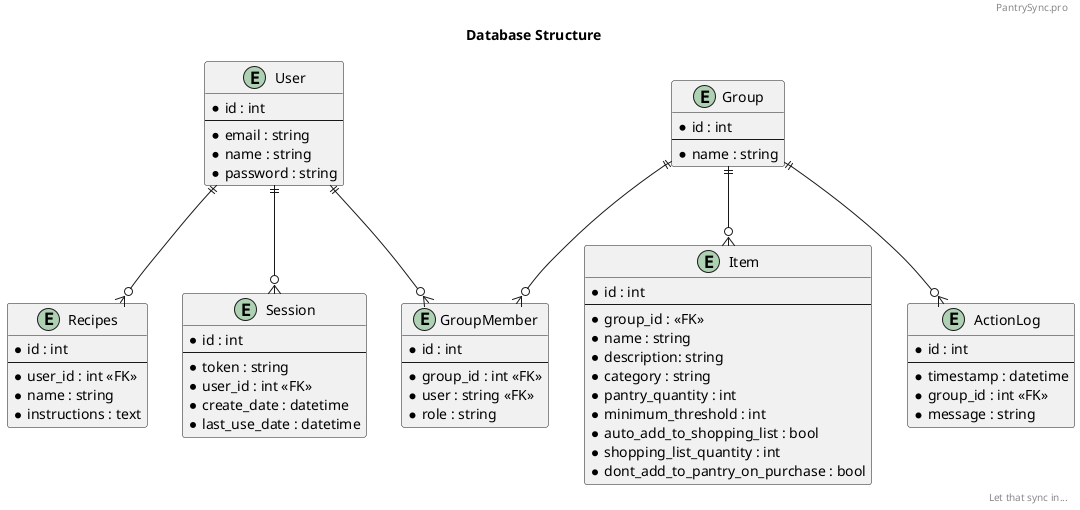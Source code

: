 @startuml Pantry Manager Classes

header PantrySync.pro
right footer Let that sync in...
title Database Structure

    entity User {
        *id : int
        --
        *email : string
        *name : string
        *password : string
    }

    entity Group {
        *id : int
        --
        *name : string
    }

    entity GroupMember {
        *id : int
        --
        *group_id : int <<FK>>
        *user : string <<FK>>
        *role : string
    }

    entity Recipes {
        *id : int
        --
        *user_id : int <<FK>>
        *name : string
        /' Including ingredients here for the purpose of identifying possible recipes for given ingredients would
           require a more advanced structure.
        '/
        *instructions : text
    }

    entity Item {
        *id : int
        --
        *group_id : <<FK>>
        *name : string
        *description: string
        *category : string
        *pantry_quantity : int
        *minimum_threshold : int
        *auto_add_to_shopping_list : bool
        *shopping_list_quantity : int
        *dont_add_to_pantry_on_purchase : bool
     }

    entity ActionLog {
        *id : int
        --
        *timestamp : datetime
        *group_id : int <<FK>>
        *message : string
    }

    entity Session {
        *id : int
        --
        *token : string
        *user_id : int <<FK>>
        *create_date : datetime
        *last_use_date : datetime
    }

    User  ||--o{ GroupMember
    User  ||--o{ Recipes
    User  ||--o{ Session
    Group ||--o{ ActionLog
    Group ||--o{ GroupMember
    Group ||--o{ Item

@enduml

